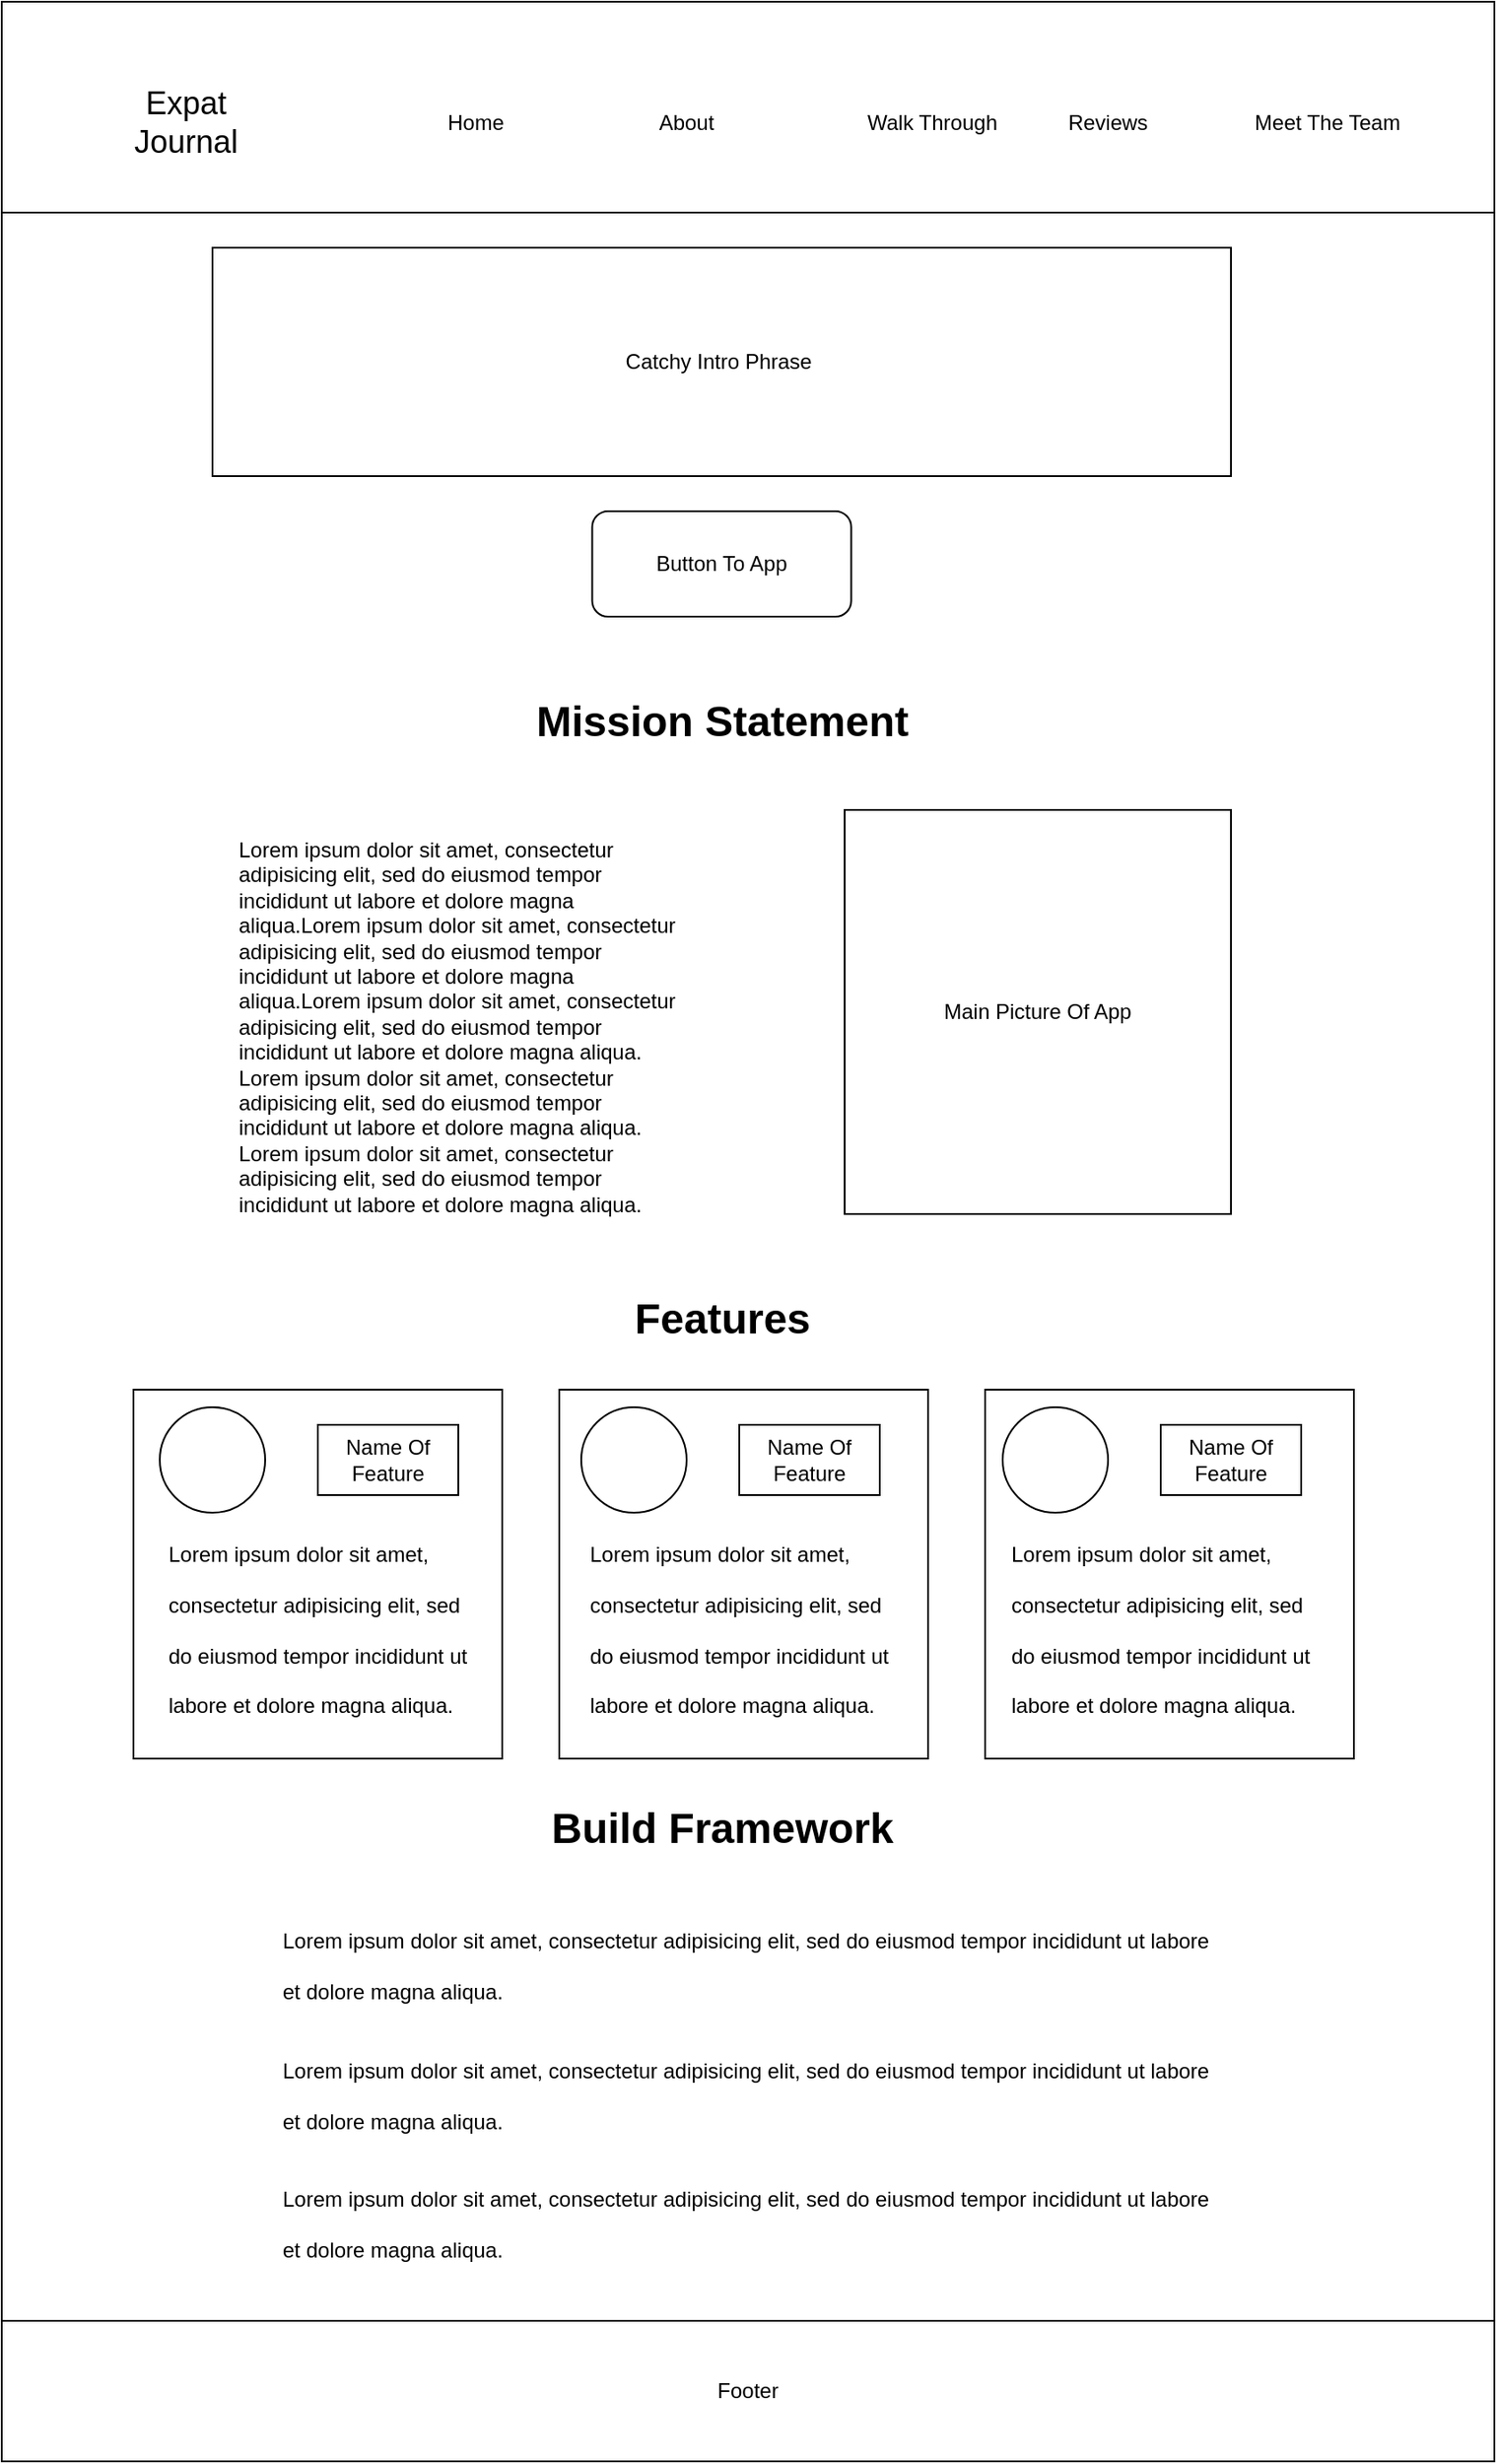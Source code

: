 <mxfile version="13.4.2" type="device"><diagram id="uiVcbNkisQas0TaB93z_" name="Page-1"><mxGraphModel dx="1311" dy="531" grid="1" gridSize="10" guides="1" tooltips="1" connect="1" arrows="1" fold="1" page="1" pageScale="1" pageWidth="850" pageHeight="1100" math="0" shadow="0"><root><mxCell id="0"/><mxCell id="1" parent="0"/><mxCell id="U06rRpPUpSMu7PqMNsHK-23" value="" style="rounded=0;whiteSpace=wrap;html=1;strokeColor=#000000;" vertex="1" parent="1"><mxGeometry width="850" height="1400" as="geometry"/></mxCell><mxCell id="U06rRpPUpSMu7PqMNsHK-22" value="" style="rounded=0;whiteSpace=wrap;html=1;" vertex="1" parent="1"><mxGeometry width="850" height="120" as="geometry"/></mxCell><mxCell id="U06rRpPUpSMu7PqMNsHK-3" value="&lt;font style=&quot;font-size: 18px&quot;&gt;Expat&lt;br&gt;Journal&lt;/font&gt;" style="text;html=1;strokeColor=none;fillColor=none;align=center;verticalAlign=middle;whiteSpace=wrap;rounded=0;" vertex="1" parent="1"><mxGeometry x="60" y="29" width="90" height="80" as="geometry"/></mxCell><mxCell id="U06rRpPUpSMu7PqMNsHK-4" value="Home" style="text;html=1;strokeColor=none;fillColor=none;align=center;verticalAlign=middle;whiteSpace=wrap;rounded=0;" vertex="1" parent="1"><mxGeometry x="250" y="59" width="40" height="20" as="geometry"/></mxCell><mxCell id="U06rRpPUpSMu7PqMNsHK-5" value="About" style="text;html=1;strokeColor=none;fillColor=none;align=center;verticalAlign=middle;whiteSpace=wrap;rounded=0;" vertex="1" parent="1"><mxGeometry x="370" y="59" width="40" height="20" as="geometry"/></mxCell><mxCell id="U06rRpPUpSMu7PqMNsHK-6" value="Walk Through" style="text;html=1;strokeColor=none;fillColor=none;align=center;verticalAlign=middle;whiteSpace=wrap;rounded=0;" vertex="1" parent="1"><mxGeometry x="490" y="59" width="80" height="20" as="geometry"/></mxCell><mxCell id="U06rRpPUpSMu7PqMNsHK-7" value="Reviews" style="text;html=1;strokeColor=none;fillColor=none;align=center;verticalAlign=middle;whiteSpace=wrap;rounded=0;" vertex="1" parent="1"><mxGeometry x="610" y="59" width="40" height="20" as="geometry"/></mxCell><mxCell id="U06rRpPUpSMu7PqMNsHK-8" value="Meet The Team" style="text;html=1;strokeColor=none;fillColor=none;align=center;verticalAlign=middle;whiteSpace=wrap;rounded=0;" vertex="1" parent="1"><mxGeometry x="710" y="59" width="90" height="20" as="geometry"/></mxCell><mxCell id="U06rRpPUpSMu7PqMNsHK-9" value="Catchy Intro Phrase&amp;nbsp;" style="rounded=0;whiteSpace=wrap;html=1;" vertex="1" parent="1"><mxGeometry x="120" y="140" width="580" height="130" as="geometry"/></mxCell><mxCell id="U06rRpPUpSMu7PqMNsHK-10" value="Button To App" style="rounded=1;whiteSpace=wrap;html=1;" vertex="1" parent="1"><mxGeometry x="336.25" y="290" width="147.5" height="60" as="geometry"/></mxCell><mxCell id="U06rRpPUpSMu7PqMNsHK-11" value="Main Picture Of App" style="rounded=0;whiteSpace=wrap;html=1;" vertex="1" parent="1"><mxGeometry x="480" y="460" width="220" height="230" as="geometry"/></mxCell><mxCell id="U06rRpPUpSMu7PqMNsHK-12" value="&lt;h1&gt;&lt;/h1&gt;Lorem ipsum dolor sit amet, consectetur adipisicing elit, sed do eiusmod tempor incididunt ut labore et dolore magna aliqua.Lorem ipsum dolor sit amet, consectetur adipisicing elit, sed do eiusmod tempor incididunt ut labore et dolore magna aliqua.Lorem ipsum dolor sit amet, consectetur adipisicing elit, sed do eiusmod tempor incididunt ut labore et dolore magna aliqua.&lt;br&gt;Lorem ipsum dolor sit amet, consectetur adipisicing elit, sed do eiusmod tempor incididunt ut labore et dolore magna aliqua.&lt;br&gt;Lorem ipsum dolor sit amet, consectetur adipisicing elit, sed do eiusmod tempor incididunt ut labore et dolore magna aliqua.&amp;nbsp;" style="text;html=1;strokeColor=none;fillColor=none;spacing=5;spacingTop=-20;whiteSpace=wrap;overflow=hidden;rounded=0;" vertex="1" parent="1"><mxGeometry x="130" y="470" width="260" height="230" as="geometry"/></mxCell><mxCell id="U06rRpPUpSMu7PqMNsHK-13" value="&lt;h1&gt;Mission Statement&lt;/h1&gt;" style="text;html=1;strokeColor=none;fillColor=none;spacing=5;spacingTop=-20;whiteSpace=wrap;overflow=hidden;rounded=0;align=center;" vertex="1" parent="1"><mxGeometry x="292.5" y="390" width="235" height="60" as="geometry"/></mxCell><mxCell id="U06rRpPUpSMu7PqMNsHK-15" value="&lt;h1&gt;Features&lt;/h1&gt;" style="text;html=1;strokeColor=none;fillColor=none;spacing=5;spacingTop=-20;whiteSpace=wrap;overflow=hidden;rounded=0;align=center;" vertex="1" parent="1"><mxGeometry x="292.5" y="730" width="235" height="60" as="geometry"/></mxCell><mxCell id="U06rRpPUpSMu7PqMNsHK-18" value="&lt;h1&gt;Build Framework&lt;/h1&gt;" style="text;html=1;strokeColor=none;fillColor=none;spacing=5;spacingTop=-20;whiteSpace=wrap;overflow=hidden;rounded=0;align=center;" vertex="1" parent="1"><mxGeometry x="292.5" y="1020" width="235" height="60" as="geometry"/></mxCell><mxCell id="U06rRpPUpSMu7PqMNsHK-19" value="&lt;h1&gt;&lt;span style=&quot;font-size: 12px ; font-weight: normal&quot;&gt;Lorem ipsum dolor sit amet, consectetur adipisicing elit, sed do eiusmod tempor incididunt ut labore et dolore magna aliqua.&lt;/span&gt;&lt;br&gt;&lt;/h1&gt;&lt;div&gt;&lt;h1&gt;&lt;span style=&quot;font-size: 12px ; font-weight: normal&quot;&gt;Lorem ipsum dolor sit amet, consectetur adipisicing elit, sed do eiusmod tempor incididunt ut labore et dolore magna aliqua.&lt;/span&gt;&lt;/h1&gt;&lt;/div&gt;&lt;div&gt;&lt;h1&gt;&lt;span style=&quot;font-size: 12px ; font-weight: normal&quot;&gt;Lorem ipsum dolor sit amet, consectetur adipisicing elit, sed do eiusmod tempor incididunt ut labore et dolore magna aliqua.&lt;/span&gt;&lt;br&gt;&lt;/h1&gt;&lt;/div&gt;&lt;div&gt;&lt;span style=&quot;font-size: 12px ; font-weight: normal&quot;&gt;&lt;br&gt;&lt;/span&gt;&lt;/div&gt;&lt;div&gt;&lt;span style=&quot;font-size: 12px ; font-weight: normal&quot;&gt;&lt;br&gt;&lt;/span&gt;&lt;/div&gt;" style="text;html=1;strokeColor=none;fillColor=none;spacing=5;spacingTop=-20;whiteSpace=wrap;overflow=hidden;rounded=0;" vertex="1" parent="1"><mxGeometry x="155" y="1080" width="545" height="220" as="geometry"/></mxCell><mxCell id="U06rRpPUpSMu7PqMNsHK-20" value="Footer" style="rounded=0;whiteSpace=wrap;html=1;" vertex="1" parent="1"><mxGeometry y="1320" width="850" height="80" as="geometry"/></mxCell><mxCell id="U06rRpPUpSMu7PqMNsHK-24" value="" style="whiteSpace=wrap;html=1;aspect=fixed;" vertex="1" parent="1"><mxGeometry x="75" y="790" width="210" height="210" as="geometry"/></mxCell><mxCell id="U06rRpPUpSMu7PqMNsHK-25" value="" style="whiteSpace=wrap;html=1;aspect=fixed;" vertex="1" parent="1"><mxGeometry x="317.5" y="790" width="210" height="210" as="geometry"/></mxCell><mxCell id="U06rRpPUpSMu7PqMNsHK-26" value="" style="whiteSpace=wrap;html=1;aspect=fixed;" vertex="1" parent="1"><mxGeometry x="560" y="790" width="210" height="210" as="geometry"/></mxCell><mxCell id="U06rRpPUpSMu7PqMNsHK-27" value="" style="ellipse;whiteSpace=wrap;html=1;aspect=fixed;" vertex="1" parent="1"><mxGeometry x="90" y="800" width="60" height="60" as="geometry"/></mxCell><mxCell id="U06rRpPUpSMu7PqMNsHK-28" value="Name Of Feature" style="rounded=0;whiteSpace=wrap;html=1;" vertex="1" parent="1"><mxGeometry x="180" y="810" width="80" height="40" as="geometry"/></mxCell><mxCell id="U06rRpPUpSMu7PqMNsHK-29" value="&lt;h1&gt;&lt;span style=&quot;font-size: 12px ; font-weight: normal&quot;&gt;Lorem ipsum dolor sit amet, consectetur adipisicing elit, sed do eiusmod tempor incididunt ut labore et dolore magna aliqua.&lt;/span&gt;&lt;br&gt;&lt;/h1&gt;" style="text;html=1;strokeColor=none;fillColor=none;spacing=5;spacingTop=-20;whiteSpace=wrap;overflow=hidden;rounded=0;" vertex="1" parent="1"><mxGeometry x="90" y="860" width="190" height="120" as="geometry"/></mxCell><mxCell id="U06rRpPUpSMu7PqMNsHK-30" value="" style="ellipse;whiteSpace=wrap;html=1;aspect=fixed;" vertex="1" parent="1"><mxGeometry x="330" y="800" width="60" height="60" as="geometry"/></mxCell><mxCell id="U06rRpPUpSMu7PqMNsHK-31" value="Name Of Feature" style="rounded=0;whiteSpace=wrap;html=1;" vertex="1" parent="1"><mxGeometry x="420" y="810" width="80" height="40" as="geometry"/></mxCell><mxCell id="U06rRpPUpSMu7PqMNsHK-32" value="&lt;h1&gt;&lt;span style=&quot;font-size: 12px ; font-weight: normal&quot;&gt;Lorem ipsum dolor sit amet, consectetur adipisicing elit, sed do eiusmod tempor incididunt ut labore et dolore magna aliqua.&lt;/span&gt;&lt;br&gt;&lt;/h1&gt;" style="text;html=1;strokeColor=none;fillColor=none;spacing=5;spacingTop=-20;whiteSpace=wrap;overflow=hidden;rounded=0;" vertex="1" parent="1"><mxGeometry x="330" y="860" width="190" height="120" as="geometry"/></mxCell><mxCell id="U06rRpPUpSMu7PqMNsHK-33" value="" style="ellipse;whiteSpace=wrap;html=1;aspect=fixed;" vertex="1" parent="1"><mxGeometry x="570" y="800" width="60" height="60" as="geometry"/></mxCell><mxCell id="U06rRpPUpSMu7PqMNsHK-34" value="Name Of Feature" style="rounded=0;whiteSpace=wrap;html=1;" vertex="1" parent="1"><mxGeometry x="660" y="810" width="80" height="40" as="geometry"/></mxCell><mxCell id="U06rRpPUpSMu7PqMNsHK-35" value="&lt;h1&gt;&lt;span style=&quot;font-size: 12px ; font-weight: normal&quot;&gt;Lorem ipsum dolor sit amet, consectetur adipisicing elit, sed do eiusmod tempor incididunt ut labore et dolore magna aliqua.&lt;/span&gt;&lt;br&gt;&lt;/h1&gt;" style="text;html=1;strokeColor=none;fillColor=none;spacing=5;spacingTop=-20;whiteSpace=wrap;overflow=hidden;rounded=0;" vertex="1" parent="1"><mxGeometry x="570" y="860" width="190" height="120" as="geometry"/></mxCell></root></mxGraphModel></diagram></mxfile>